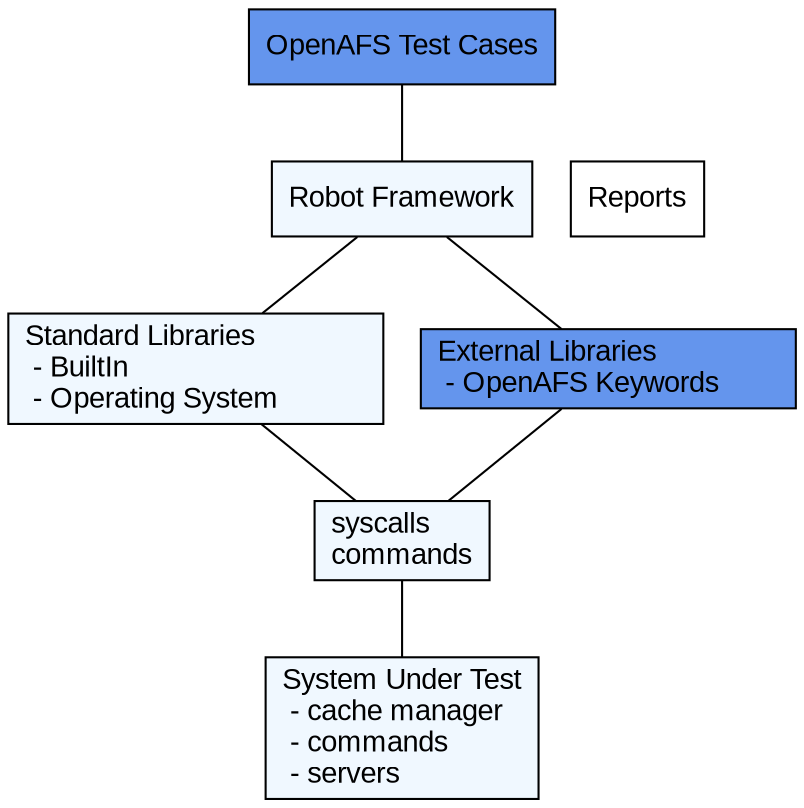 digraph R {
  /*rankdir="LR" */
  node [shape=record, fontname="Arial", style="filled", fillcolor="aliceblue"]
  edge [arrowhead=none]

  A [label="OpenAFS Test Cases", fillcolor="cornflowerblue"]
  B [label="Robot Framework"]
  C [label="Standard Libraries\l - BuiltIn\l - Operating System\l", width=2.5]
  D [label="External Libraries\l - OpenAFS Keywords\l", fillcolor="cornflowerblue", width=2.5]
  F [label="syscalls\lcommands\l"]
  G [label="Reports", fillcolor="white"]
  H [label="System Under Test\l - cache manager\l - commands\l - servers\l"]

  A -> B -> {C, D} -> F -> H
  {rank=same; B; G}
}
